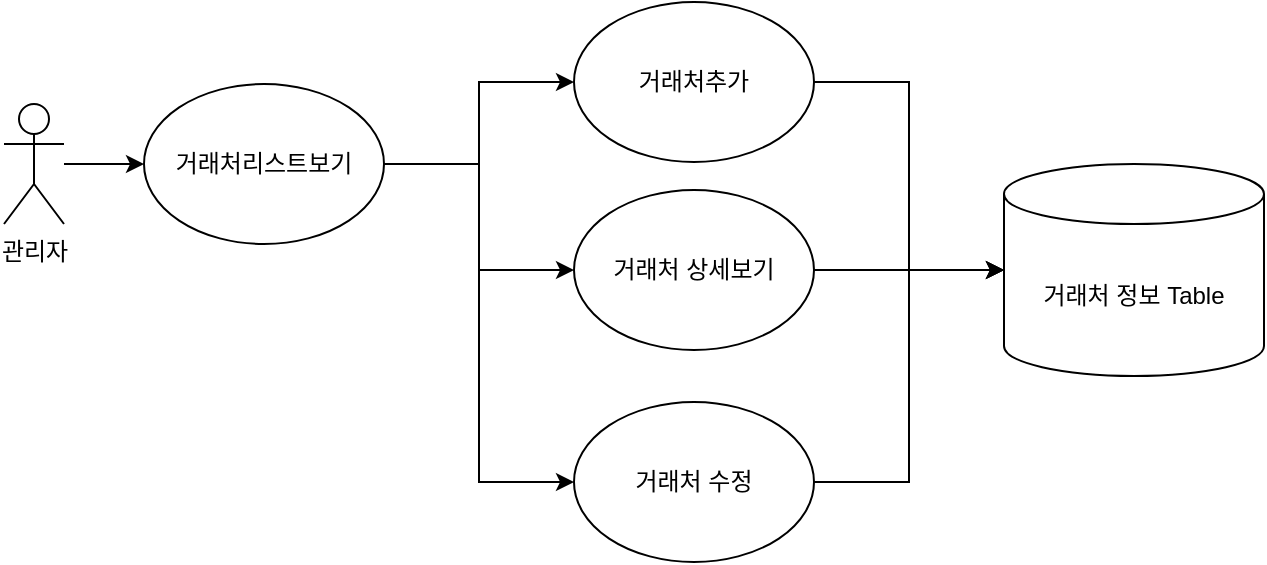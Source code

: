 <mxfile version="21.3.7" type="device">
  <diagram name="Page-1" id="Yz-ylFjGClZjRPsE3QA8">
    <mxGraphModel dx="1434" dy="756" grid="1" gridSize="10" guides="1" tooltips="1" connect="1" arrows="1" fold="1" page="1" pageScale="1" pageWidth="827" pageHeight="1169" math="0" shadow="0">
      <root>
        <mxCell id="0" />
        <mxCell id="1" parent="0" />
        <mxCell id="qiq4OlqsNWbcKOf1IQns-6" style="edgeStyle=orthogonalEdgeStyle;rounded=0;orthogonalLoop=1;jettySize=auto;html=1;entryX=0;entryY=0.5;entryDx=0;entryDy=0;" edge="1" parent="1" source="qiq4OlqsNWbcKOf1IQns-1" target="qiq4OlqsNWbcKOf1IQns-2">
          <mxGeometry relative="1" as="geometry" />
        </mxCell>
        <mxCell id="qiq4OlqsNWbcKOf1IQns-1" value="관리자" style="shape=umlActor;verticalLabelPosition=bottom;verticalAlign=top;html=1;outlineConnect=0;" vertex="1" parent="1">
          <mxGeometry x="40" y="220" width="30" height="60" as="geometry" />
        </mxCell>
        <mxCell id="qiq4OlqsNWbcKOf1IQns-7" style="edgeStyle=orthogonalEdgeStyle;rounded=0;orthogonalLoop=1;jettySize=auto;html=1;entryX=0;entryY=0.5;entryDx=0;entryDy=0;" edge="1" parent="1" source="qiq4OlqsNWbcKOf1IQns-2" target="qiq4OlqsNWbcKOf1IQns-3">
          <mxGeometry relative="1" as="geometry" />
        </mxCell>
        <mxCell id="qiq4OlqsNWbcKOf1IQns-8" style="edgeStyle=orthogonalEdgeStyle;rounded=0;orthogonalLoop=1;jettySize=auto;html=1;entryX=0;entryY=0.5;entryDx=0;entryDy=0;" edge="1" parent="1" source="qiq4OlqsNWbcKOf1IQns-2" target="qiq4OlqsNWbcKOf1IQns-4">
          <mxGeometry relative="1" as="geometry" />
        </mxCell>
        <mxCell id="qiq4OlqsNWbcKOf1IQns-9" style="edgeStyle=orthogonalEdgeStyle;rounded=0;orthogonalLoop=1;jettySize=auto;html=1;entryX=0;entryY=0.5;entryDx=0;entryDy=0;" edge="1" parent="1" source="qiq4OlqsNWbcKOf1IQns-2" target="qiq4OlqsNWbcKOf1IQns-5">
          <mxGeometry relative="1" as="geometry" />
        </mxCell>
        <mxCell id="qiq4OlqsNWbcKOf1IQns-2" value="거래처리스트보기" style="ellipse;whiteSpace=wrap;html=1;" vertex="1" parent="1">
          <mxGeometry x="110" y="210" width="120" height="80" as="geometry" />
        </mxCell>
        <mxCell id="qiq4OlqsNWbcKOf1IQns-11" style="edgeStyle=orthogonalEdgeStyle;rounded=0;orthogonalLoop=1;jettySize=auto;html=1;entryX=0;entryY=0.5;entryDx=0;entryDy=0;entryPerimeter=0;" edge="1" parent="1" source="qiq4OlqsNWbcKOf1IQns-3" target="qiq4OlqsNWbcKOf1IQns-10">
          <mxGeometry relative="1" as="geometry" />
        </mxCell>
        <mxCell id="qiq4OlqsNWbcKOf1IQns-3" value="거래처추가" style="ellipse;whiteSpace=wrap;html=1;" vertex="1" parent="1">
          <mxGeometry x="325" y="169" width="120" height="80" as="geometry" />
        </mxCell>
        <mxCell id="qiq4OlqsNWbcKOf1IQns-12" style="edgeStyle=orthogonalEdgeStyle;rounded=0;orthogonalLoop=1;jettySize=auto;html=1;entryX=0;entryY=0.5;entryDx=0;entryDy=0;entryPerimeter=0;" edge="1" parent="1" source="qiq4OlqsNWbcKOf1IQns-4" target="qiq4OlqsNWbcKOf1IQns-10">
          <mxGeometry relative="1" as="geometry" />
        </mxCell>
        <mxCell id="qiq4OlqsNWbcKOf1IQns-4" value="거래처 상세보기" style="ellipse;whiteSpace=wrap;html=1;" vertex="1" parent="1">
          <mxGeometry x="325" y="263" width="120" height="80" as="geometry" />
        </mxCell>
        <mxCell id="qiq4OlqsNWbcKOf1IQns-13" style="edgeStyle=orthogonalEdgeStyle;rounded=0;orthogonalLoop=1;jettySize=auto;html=1;entryX=0;entryY=0.5;entryDx=0;entryDy=0;entryPerimeter=0;" edge="1" parent="1" source="qiq4OlqsNWbcKOf1IQns-5" target="qiq4OlqsNWbcKOf1IQns-10">
          <mxGeometry relative="1" as="geometry" />
        </mxCell>
        <mxCell id="qiq4OlqsNWbcKOf1IQns-5" value="거래처 수정" style="ellipse;whiteSpace=wrap;html=1;" vertex="1" parent="1">
          <mxGeometry x="325" y="369" width="120" height="80" as="geometry" />
        </mxCell>
        <mxCell id="qiq4OlqsNWbcKOf1IQns-10" value="거래처 정보 Table" style="shape=cylinder3;whiteSpace=wrap;html=1;boundedLbl=1;backgroundOutline=1;size=15;" vertex="1" parent="1">
          <mxGeometry x="540" y="250" width="130" height="106" as="geometry" />
        </mxCell>
      </root>
    </mxGraphModel>
  </diagram>
</mxfile>
